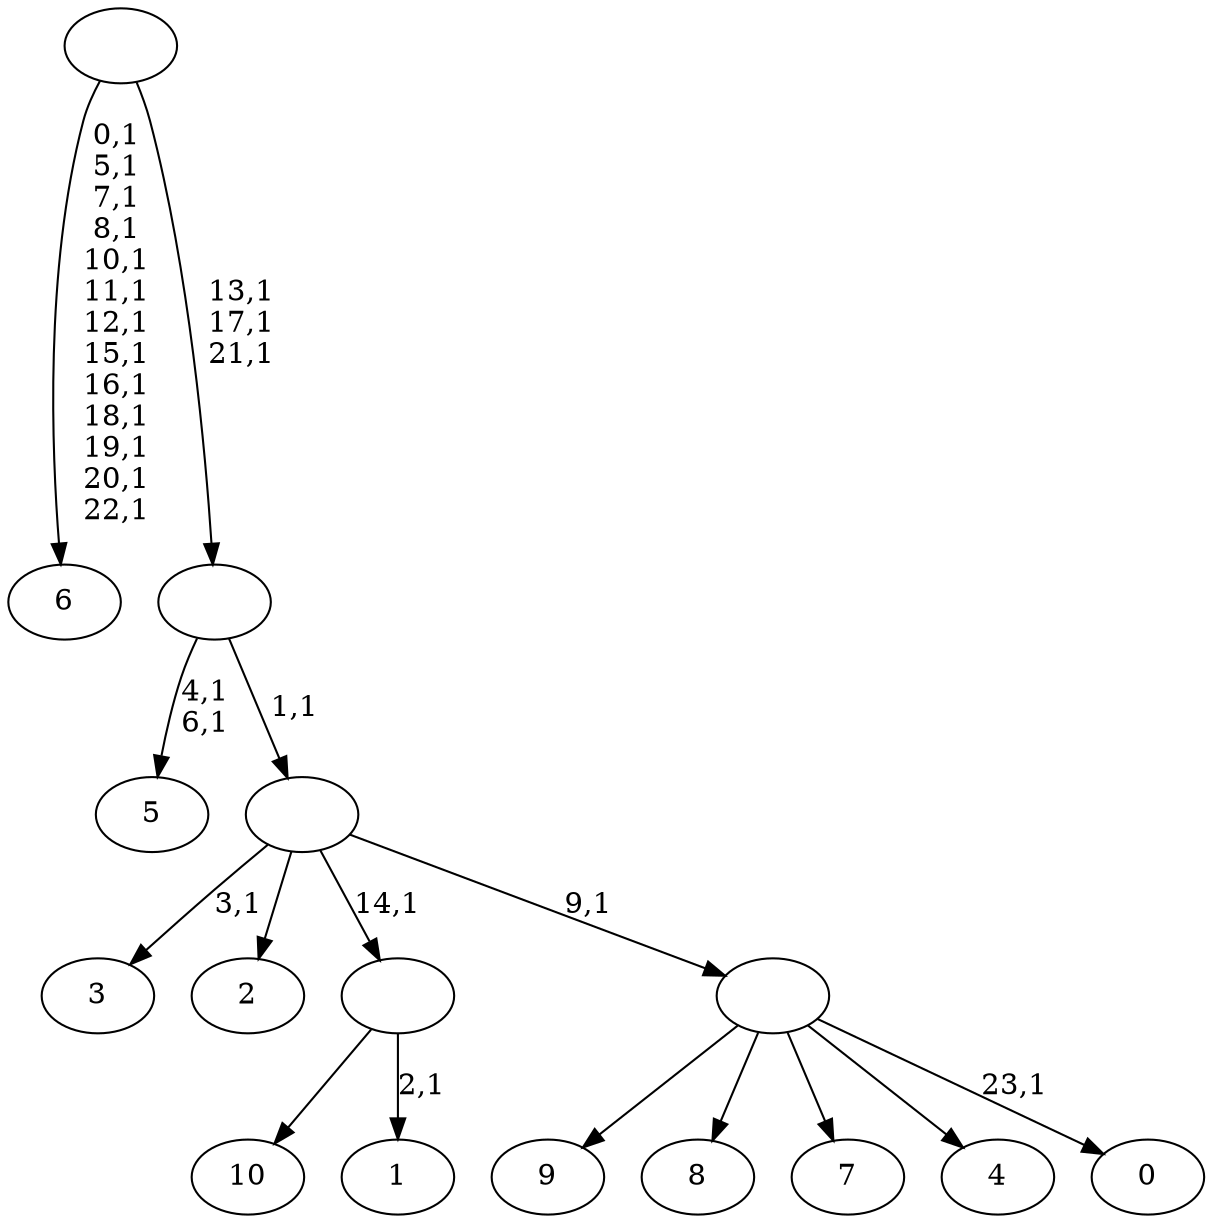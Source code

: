 digraph T {
	35 [label="10"]
	34 [label="9"]
	33 [label="8"]
	32 [label="7"]
	31 [label="6"]
	17 [label="5"]
	14 [label="4"]
	13 [label="3"]
	11 [label="2"]
	10 [label="1"]
	8 [label=""]
	7 [label="0"]
	5 [label=""]
	4 [label=""]
	3 [label=""]
	0 [label=""]
	8 -> 10 [label="2,1"]
	8 -> 35 [label=""]
	5 -> 7 [label="23,1"]
	5 -> 34 [label=""]
	5 -> 33 [label=""]
	5 -> 32 [label=""]
	5 -> 14 [label=""]
	4 -> 13 [label="3,1"]
	4 -> 11 [label=""]
	4 -> 8 [label="14,1"]
	4 -> 5 [label="9,1"]
	3 -> 17 [label="4,1\n6,1"]
	3 -> 4 [label="1,1"]
	0 -> 3 [label="13,1\n17,1\n21,1"]
	0 -> 31 [label="0,1\n5,1\n7,1\n8,1\n10,1\n11,1\n12,1\n15,1\n16,1\n18,1\n19,1\n20,1\n22,1"]
}
